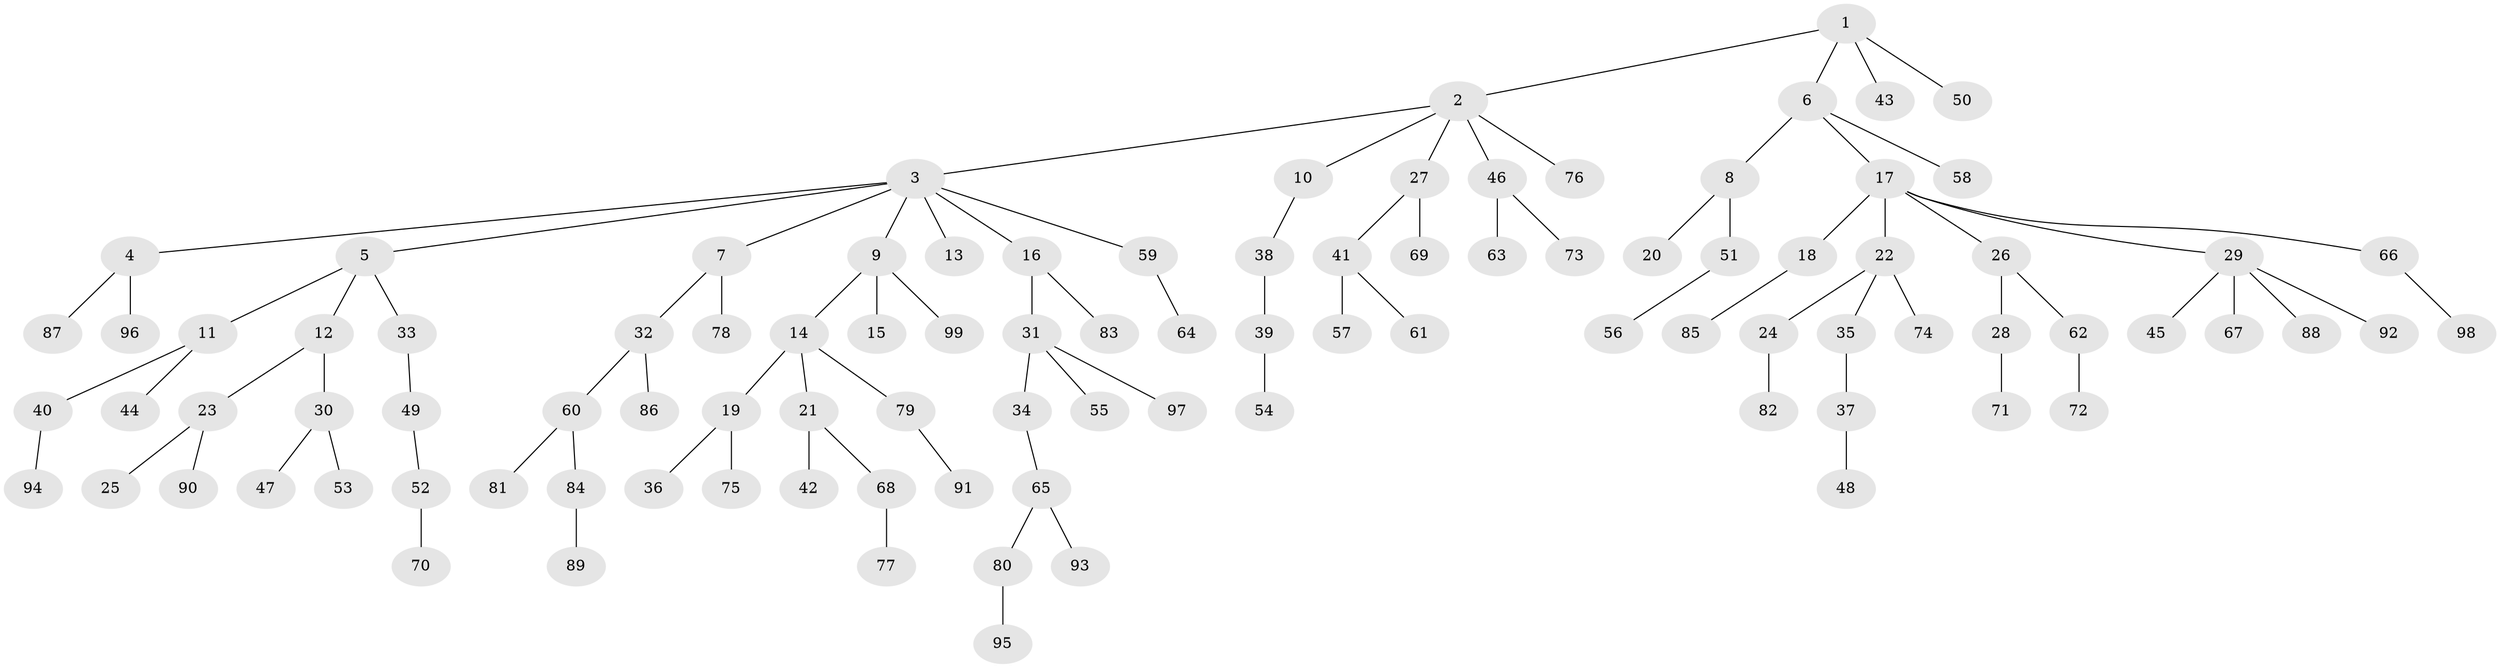 // coarse degree distribution, {1: 0.6779661016949152, 2: 0.2542372881355932, 4: 0.01694915254237288, 11: 0.01694915254237288, 26: 0.01694915254237288, 5: 0.01694915254237288}
// Generated by graph-tools (version 1.1) at 2025/55/03/04/25 21:55:47]
// undirected, 99 vertices, 98 edges
graph export_dot {
graph [start="1"]
  node [color=gray90,style=filled];
  1;
  2;
  3;
  4;
  5;
  6;
  7;
  8;
  9;
  10;
  11;
  12;
  13;
  14;
  15;
  16;
  17;
  18;
  19;
  20;
  21;
  22;
  23;
  24;
  25;
  26;
  27;
  28;
  29;
  30;
  31;
  32;
  33;
  34;
  35;
  36;
  37;
  38;
  39;
  40;
  41;
  42;
  43;
  44;
  45;
  46;
  47;
  48;
  49;
  50;
  51;
  52;
  53;
  54;
  55;
  56;
  57;
  58;
  59;
  60;
  61;
  62;
  63;
  64;
  65;
  66;
  67;
  68;
  69;
  70;
  71;
  72;
  73;
  74;
  75;
  76;
  77;
  78;
  79;
  80;
  81;
  82;
  83;
  84;
  85;
  86;
  87;
  88;
  89;
  90;
  91;
  92;
  93;
  94;
  95;
  96;
  97;
  98;
  99;
  1 -- 2;
  1 -- 6;
  1 -- 43;
  1 -- 50;
  2 -- 3;
  2 -- 10;
  2 -- 27;
  2 -- 46;
  2 -- 76;
  3 -- 4;
  3 -- 5;
  3 -- 7;
  3 -- 9;
  3 -- 13;
  3 -- 16;
  3 -- 59;
  4 -- 87;
  4 -- 96;
  5 -- 11;
  5 -- 12;
  5 -- 33;
  6 -- 8;
  6 -- 17;
  6 -- 58;
  7 -- 32;
  7 -- 78;
  8 -- 20;
  8 -- 51;
  9 -- 14;
  9 -- 15;
  9 -- 99;
  10 -- 38;
  11 -- 40;
  11 -- 44;
  12 -- 23;
  12 -- 30;
  14 -- 19;
  14 -- 21;
  14 -- 79;
  16 -- 31;
  16 -- 83;
  17 -- 18;
  17 -- 22;
  17 -- 26;
  17 -- 29;
  17 -- 66;
  18 -- 85;
  19 -- 36;
  19 -- 75;
  21 -- 42;
  21 -- 68;
  22 -- 24;
  22 -- 35;
  22 -- 74;
  23 -- 25;
  23 -- 90;
  24 -- 82;
  26 -- 28;
  26 -- 62;
  27 -- 41;
  27 -- 69;
  28 -- 71;
  29 -- 45;
  29 -- 67;
  29 -- 88;
  29 -- 92;
  30 -- 47;
  30 -- 53;
  31 -- 34;
  31 -- 55;
  31 -- 97;
  32 -- 60;
  32 -- 86;
  33 -- 49;
  34 -- 65;
  35 -- 37;
  37 -- 48;
  38 -- 39;
  39 -- 54;
  40 -- 94;
  41 -- 57;
  41 -- 61;
  46 -- 63;
  46 -- 73;
  49 -- 52;
  51 -- 56;
  52 -- 70;
  59 -- 64;
  60 -- 81;
  60 -- 84;
  62 -- 72;
  65 -- 80;
  65 -- 93;
  66 -- 98;
  68 -- 77;
  79 -- 91;
  80 -- 95;
  84 -- 89;
}
